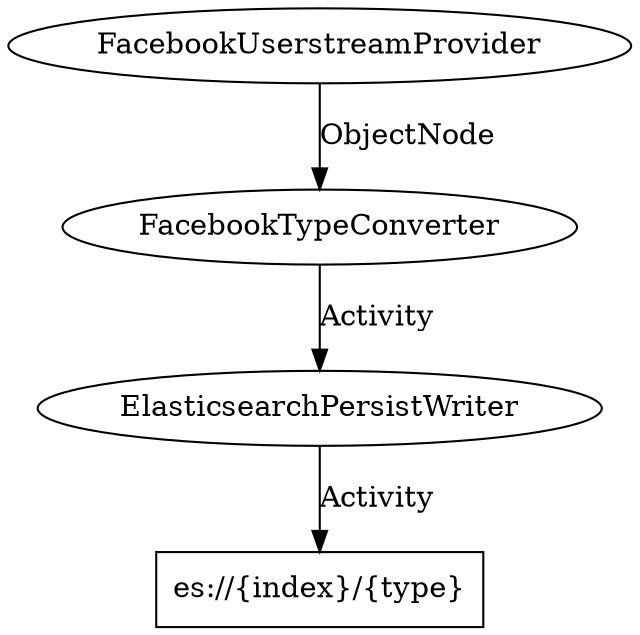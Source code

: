 digraph g {

  //providers
  FacebookUserstreamProvider [label="FacebookUserstreamProvider",shape=ellipse,URL="https://github.com/apache/incubator-streams/blob/master/streams-contrib/streams-provider-facebook/src/main/java/org/apache/streams/facebook/provider/FacebookFacebookUserstreamProvider.java"];

  //processors
  FacebookTypeConverter [label="FacebookTypeConverter",shape=ellipse,URL="https://github.com/apache/incubator-streams/blob/master/streams-contrib/streams-provider-facebook/src/main/java/org/apache/streams/facebook/processor/FacebookTypeConverter.java"];
  
  //persisters
  ElasticsearchPersistWriter [label="ElasticsearchPersistWriter",shape=ellipse,URL="https://github.com/apache/incubator-streams/blob/master/streams-contrib/streams-persist-elasticsearch/src/main/java/org/apache/streams/elasticsearch/ElasticsearchPersistWriter.java"];

  //data
  destination [label="es://{index}/{type}",shape=box];

  //stream
  FacebookUserstreamProvider -> FacebookTypeConverter [label="ObjectNode"]
  FacebookTypeConverter -> ElasticsearchPersistWriter [label="Activity",URL="https://github.com/apache/incubator-streams/blob/master/streams-pojo/src/main/jsonschema/org/apache/streams/pojo/json/activity.json"];
  ElasticsearchPersistWriter -> destination [label="Activity",URL="https://github.com/apache/incubator-streams/blob/master/streams-pojo/src/main/jsonschema/org/apache/streams/pojo/json/activity.json"];
}